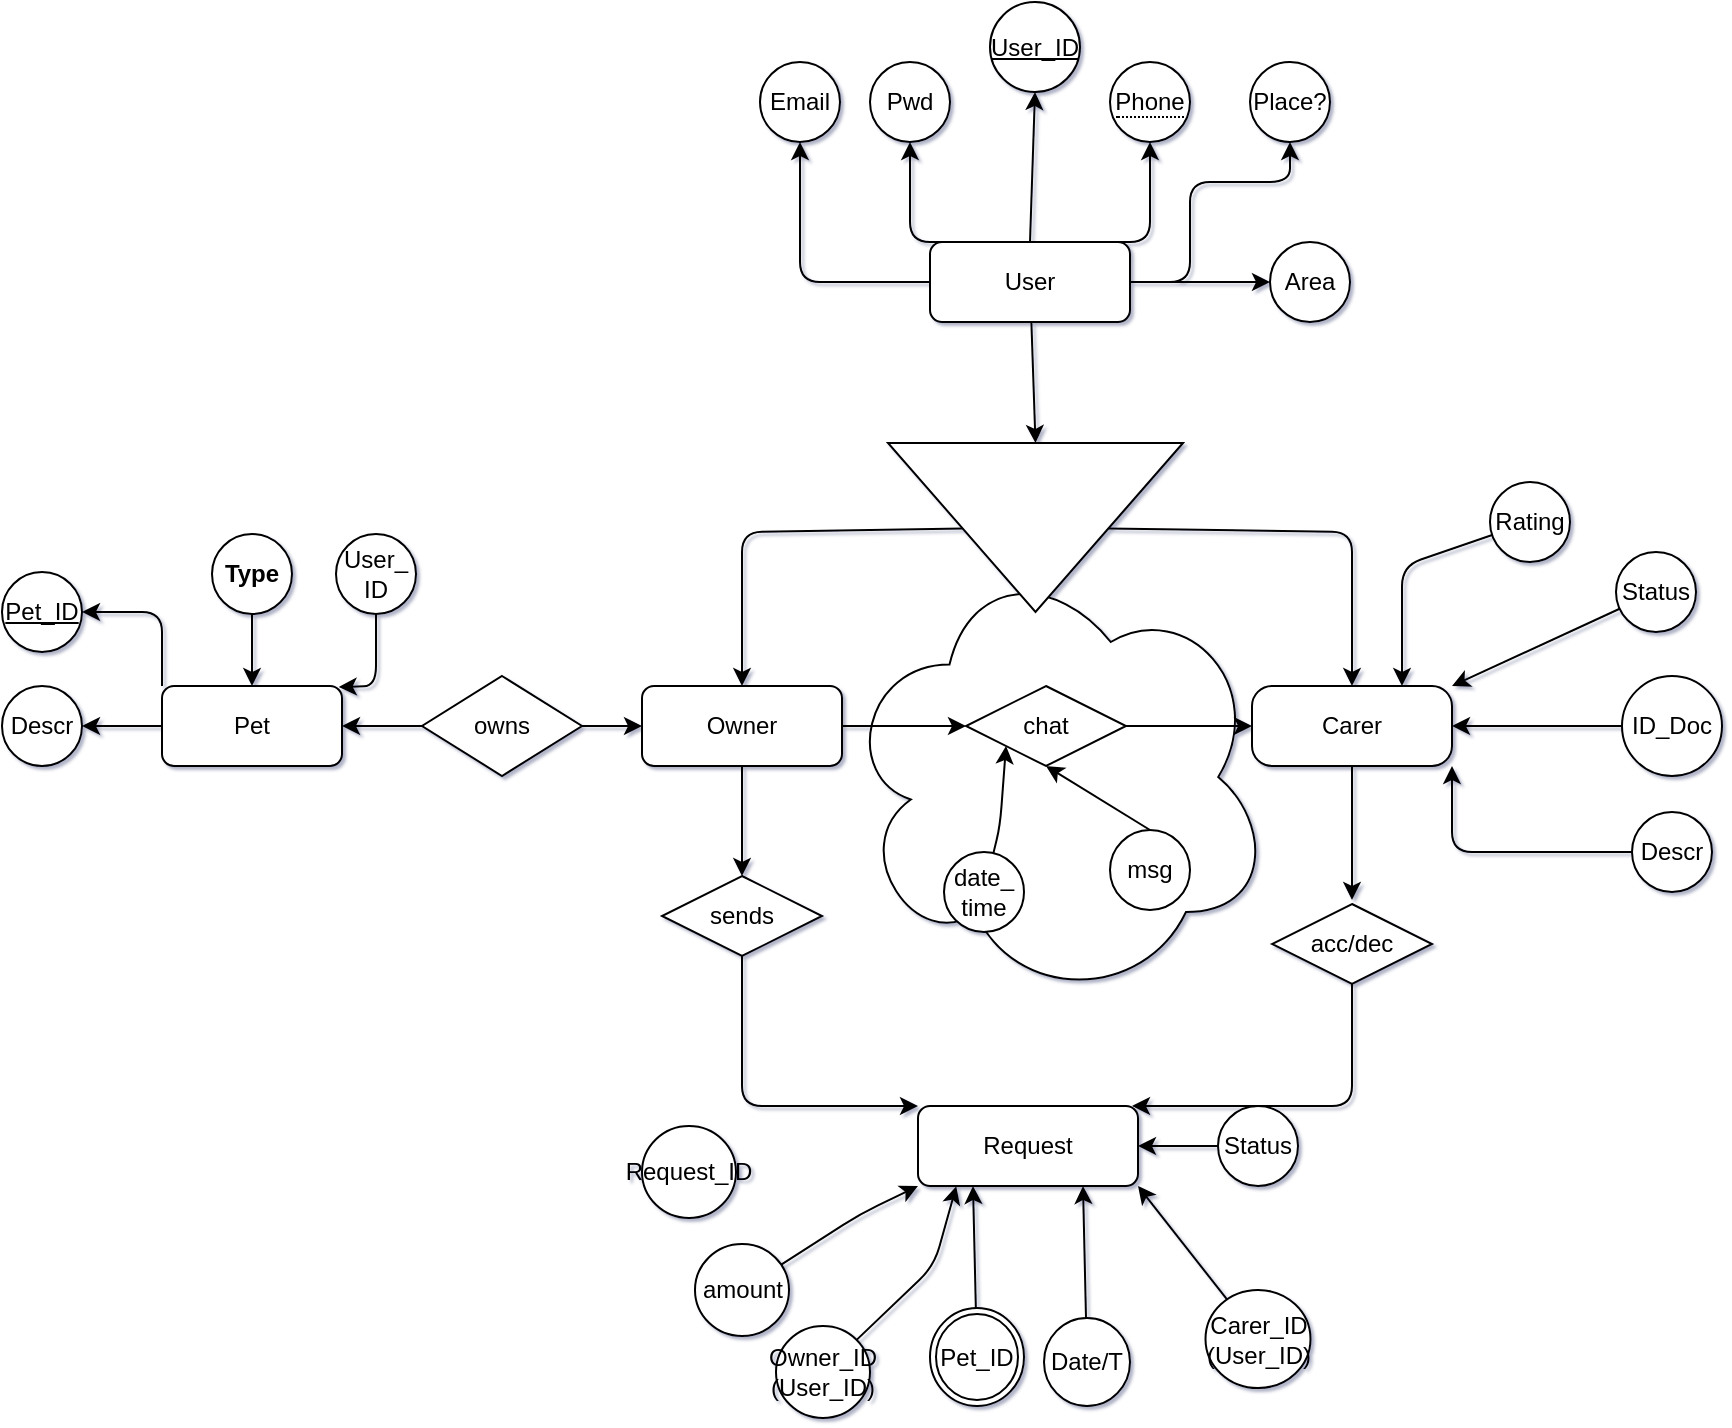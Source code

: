 <mxfile>
    <diagram id="95HTGVdv0aWo4XSOs8IV" name="Página-1">
        <mxGraphModel dx="1540" dy="322" grid="0" gridSize="10" guides="1" tooltips="1" connect="1" arrows="1" fold="1" page="0" pageScale="1" pageWidth="827" pageHeight="1169" background="none" math="0" shadow="1">
            <root>
                <mxCell id="0"/>
                <mxCell id="1" parent="0"/>
                <mxCell id="184" value="" style="ellipse;shape=cloud;whiteSpace=wrap;html=1;" parent="1" vertex="1">
                    <mxGeometry x="-174" y="994" width="215" height="225" as="geometry"/>
                </mxCell>
                <mxCell id="128" style="edgeStyle=none;html=1;entryX=0.5;entryY=0;entryDx=0;entryDy=0;" parent="1" source="73" target="83" edge="1">
                    <mxGeometry relative="1" as="geometry">
                        <Array as="points">
                            <mxPoint x="-224" y="984"/>
                        </Array>
                    </mxGeometry>
                </mxCell>
                <mxCell id="129" style="edgeStyle=none;html=1;entryX=0.5;entryY=0;entryDx=0;entryDy=0;" parent="1" source="73" target="87" edge="1">
                    <mxGeometry relative="1" as="geometry">
                        <Array as="points">
                            <mxPoint x="81" y="984"/>
                        </Array>
                    </mxGeometry>
                </mxCell>
                <mxCell id="73" value="" style="triangle;whiteSpace=wrap;html=1;rotation=90;" parent="1" vertex="1">
                    <mxGeometry x="-119.5" y="908" width="84.5" height="147.5" as="geometry"/>
                </mxCell>
                <mxCell id="75" style="edgeStyle=none;html=1;exitX=0.5;exitY=0;exitDx=0;exitDy=0;entryX=0.5;entryY=1;entryDx=0;entryDy=0;" parent="1" source="81" target="95" edge="1">
                    <mxGeometry relative="1" as="geometry"/>
                </mxCell>
                <mxCell id="76" style="edgeStyle=none;html=1;exitX=0.75;exitY=0;exitDx=0;exitDy=0;entryX=0.5;entryY=1;entryDx=0;entryDy=0;" parent="1" source="81" target="93" edge="1">
                    <mxGeometry relative="1" as="geometry">
                        <Array as="points">
                            <mxPoint x="-20" y="839"/>
                        </Array>
                    </mxGeometry>
                </mxCell>
                <mxCell id="77" style="edgeStyle=none;html=1;exitX=1;exitY=0.5;exitDx=0;exitDy=0;entryX=0.5;entryY=1;entryDx=0;entryDy=0;" parent="1" source="81" edge="1">
                    <mxGeometry relative="1" as="geometry">
                        <Array as="points">
                            <mxPoint y="859"/>
                            <mxPoint y="809"/>
                            <mxPoint x="50" y="809"/>
                        </Array>
                        <mxPoint x="50" y="789" as="targetPoint"/>
                    </mxGeometry>
                </mxCell>
                <mxCell id="78" style="edgeStyle=none;html=1;exitX=0.25;exitY=0;exitDx=0;exitDy=0;entryX=0.5;entryY=1;entryDx=0;entryDy=0;" parent="1" source="81" target="92" edge="1">
                    <mxGeometry relative="1" as="geometry">
                        <Array as="points">
                            <mxPoint x="-140" y="839"/>
                        </Array>
                    </mxGeometry>
                </mxCell>
                <mxCell id="79" style="edgeStyle=none;html=1;exitX=0;exitY=0.5;exitDx=0;exitDy=0;entryX=0.5;entryY=1;entryDx=0;entryDy=0;" parent="1" source="81" target="91" edge="1">
                    <mxGeometry relative="1" as="geometry">
                        <Array as="points">
                            <mxPoint x="-195" y="859"/>
                        </Array>
                    </mxGeometry>
                </mxCell>
                <mxCell id="80" style="edgeStyle=none;html=1;exitX=1;exitY=0.5;exitDx=0;exitDy=0;entryX=0;entryY=0.5;entryDx=0;entryDy=0;" parent="1" source="81" target="102" edge="1">
                    <mxGeometry relative="1" as="geometry"/>
                </mxCell>
                <mxCell id="130" style="edgeStyle=none;html=1;entryX=0;entryY=0.5;entryDx=0;entryDy=0;" parent="1" source="81" target="73" edge="1">
                    <mxGeometry relative="1" as="geometry"/>
                </mxCell>
                <mxCell id="81" value="User" style="rounded=1;whiteSpace=wrap;html=1;" parent="1" vertex="1">
                    <mxGeometry x="-130" y="839" width="100" height="40" as="geometry"/>
                </mxCell>
                <mxCell id="158" style="edgeStyle=none;html=1;entryX=0;entryY=0.5;entryDx=0;entryDy=0;" parent="1" source="83" target="152" edge="1">
                    <mxGeometry relative="1" as="geometry"/>
                </mxCell>
                <mxCell id="83" value="Owner" style="rounded=1;whiteSpace=wrap;html=1;" parent="1" vertex="1">
                    <mxGeometry x="-274" y="1061" width="100" height="40" as="geometry"/>
                </mxCell>
                <mxCell id="86" style="edgeStyle=none;html=1;exitX=0.5;exitY=1;exitDx=0;exitDy=0;" parent="1" source="87" edge="1">
                    <mxGeometry relative="1" as="geometry">
                        <mxPoint x="81" y="1168" as="targetPoint"/>
                    </mxGeometry>
                </mxCell>
                <mxCell id="87" value="Carer&lt;br&gt;" style="rounded=1;whiteSpace=wrap;html=1;arcSize=25;" parent="1" vertex="1">
                    <mxGeometry x="31" y="1061" width="100" height="40" as="geometry"/>
                </mxCell>
                <mxCell id="91" value="Email" style="ellipse;whiteSpace=wrap;html=1;" parent="1" vertex="1">
                    <mxGeometry x="-215" y="749" width="40" height="40" as="geometry"/>
                </mxCell>
                <mxCell id="92" value="Pwd&lt;br&gt;" style="ellipse;whiteSpace=wrap;html=1;" parent="1" vertex="1">
                    <mxGeometry x="-160" y="749" width="40" height="40" as="geometry"/>
                </mxCell>
                <mxCell id="93" value="&lt;span style=&quot;border-bottom: 1px dotted&quot;&gt;Phone&lt;/span&gt;" style="ellipse;whiteSpace=wrap;html=1;align=center;" parent="1" vertex="1">
                    <mxGeometry x="-40" y="749" width="40" height="40" as="geometry"/>
                </mxCell>
                <mxCell id="95" value="User_ID" style="ellipse;whiteSpace=wrap;html=1;align=center;fontStyle=4;" parent="1" vertex="1">
                    <mxGeometry x="-100" y="719" width="45" height="45" as="geometry"/>
                </mxCell>
                <mxCell id="97" style="edgeStyle=none;html=1;" parent="1" source="98" target="105" edge="1">
                    <mxGeometry relative="1" as="geometry"/>
                </mxCell>
                <mxCell id="167" style="edgeStyle=none;html=1;exitX=0;exitY=0;exitDx=0;exitDy=0;entryX=1;entryY=0.5;entryDx=0;entryDy=0;" parent="1" source="98" target="145" edge="1">
                    <mxGeometry relative="1" as="geometry">
                        <Array as="points">
                            <mxPoint x="-514" y="1024"/>
                        </Array>
                    </mxGeometry>
                </mxCell>
                <mxCell id="98" value="Pet" style="rounded=1;whiteSpace=wrap;html=1;" parent="1" vertex="1">
                    <mxGeometry x="-514" y="1061" width="90" height="40" as="geometry"/>
                </mxCell>
                <mxCell id="99" style="edgeStyle=none;html=1;entryX=1;entryY=0.5;entryDx=0;entryDy=0;" parent="1" target="98" edge="1">
                    <mxGeometry relative="1" as="geometry">
                        <mxPoint x="-374" y="1081" as="sourcePoint"/>
                    </mxGeometry>
                </mxCell>
                <mxCell id="100" style="edgeStyle=none;html=1;exitX=1;exitY=0.5;exitDx=0;exitDy=0;entryX=0;entryY=0.5;entryDx=0;entryDy=0;" parent="1" source="101" target="83" edge="1">
                    <mxGeometry relative="1" as="geometry">
                        <mxPoint x="-294" y="1081" as="sourcePoint"/>
                    </mxGeometry>
                </mxCell>
                <mxCell id="101" value="owns" style="rhombus;whiteSpace=wrap;html=1;" parent="1" vertex="1">
                    <mxGeometry x="-384" y="1056" width="80" height="50" as="geometry"/>
                </mxCell>
                <mxCell id="102" value="Area" style="ellipse;whiteSpace=wrap;html=1;" parent="1" vertex="1">
                    <mxGeometry x="40" y="839" width="40" height="40" as="geometry"/>
                </mxCell>
                <mxCell id="172" style="edgeStyle=none;html=1;entryX=1;entryY=0.5;entryDx=0;entryDy=0;" parent="1" source="103" target="87" edge="1">
                    <mxGeometry relative="1" as="geometry"/>
                </mxCell>
                <mxCell id="103" value="ID_Doc&lt;br&gt;" style="ellipse;whiteSpace=wrap;html=1;" parent="1" vertex="1">
                    <mxGeometry x="216" y="1056" width="50" height="50" as="geometry"/>
                </mxCell>
                <mxCell id="105" value="Descr&lt;br&gt;" style="ellipse;whiteSpace=wrap;html=1;" parent="1" vertex="1">
                    <mxGeometry x="-594" y="1061" width="40" height="40" as="geometry"/>
                </mxCell>
                <mxCell id="108" style="edgeStyle=none;html=1;exitX=0.5;exitY=1;exitDx=0;exitDy=0;entryX=0.5;entryY=0;entryDx=0;entryDy=0;" parent="1" source="83" target="120" edge="1">
                    <mxGeometry relative="1" as="geometry">
                        <mxPoint x="-219.765" y="1512" as="targetPoint"/>
                        <mxPoint x="-220" y="1432" as="sourcePoint"/>
                    </mxGeometry>
                </mxCell>
                <mxCell id="119" style="edgeStyle=none;html=1;entryX=0;entryY=0;entryDx=0;entryDy=0;" parent="1" source="120" target="124" edge="1">
                    <mxGeometry relative="1" as="geometry">
                        <mxPoint x="-87" y="1345" as="targetPoint"/>
                        <Array as="points">
                            <mxPoint x="-224" y="1271"/>
                        </Array>
                    </mxGeometry>
                </mxCell>
                <mxCell id="120" value="sends" style="rhombus;whiteSpace=wrap;html=1;" parent="1" vertex="1">
                    <mxGeometry x="-264" y="1156" width="80" height="40" as="geometry"/>
                </mxCell>
                <mxCell id="124" value="Request" style="rounded=1;whiteSpace=wrap;html=1;" parent="1" vertex="1">
                    <mxGeometry x="-136" y="1271" width="110" height="40" as="geometry"/>
                </mxCell>
                <mxCell id="174" style="edgeStyle=none;html=1;entryX=0.75;entryY=1;entryDx=0;entryDy=0;" parent="1" source="126" target="124" edge="1">
                    <mxGeometry relative="1" as="geometry"/>
                </mxCell>
                <mxCell id="126" value="Date/T" style="ellipse;whiteSpace=wrap;html=1;" parent="1" vertex="1">
                    <mxGeometry x="-73" y="1377" width="43" height="44" as="geometry"/>
                </mxCell>
                <mxCell id="173" style="edgeStyle=none;html=1;entryX=0;entryY=1;entryDx=0;entryDy=0;" parent="1" source="127" target="124" edge="1">
                    <mxGeometry relative="1" as="geometry">
                        <Array as="points">
                            <mxPoint x="-165" y="1325"/>
                        </Array>
                    </mxGeometry>
                </mxCell>
                <mxCell id="127" value="amount" style="ellipse;whiteSpace=wrap;html=1;" parent="1" vertex="1">
                    <mxGeometry x="-247.5" y="1340" width="47" height="46" as="geometry"/>
                </mxCell>
                <mxCell id="131" value="Place?" style="ellipse;whiteSpace=wrap;html=1;" parent="1" vertex="1">
                    <mxGeometry x="30" y="749" width="40" height="40" as="geometry"/>
                </mxCell>
                <mxCell id="171" style="edgeStyle=none;html=1;entryX=1;entryY=0;entryDx=0;entryDy=0;" parent="1" source="132" target="87" edge="1">
                    <mxGeometry relative="1" as="geometry">
                        <Array as="points"/>
                    </mxGeometry>
                </mxCell>
                <mxCell id="132" value="Status" style="ellipse;whiteSpace=wrap;html=1;" parent="1" vertex="1">
                    <mxGeometry x="213" y="994" width="40" height="40" as="geometry"/>
                </mxCell>
                <mxCell id="175" style="edgeStyle=none;html=1;entryX=1;entryY=0.5;entryDx=0;entryDy=0;" parent="1" source="134" target="124" edge="1">
                    <mxGeometry relative="1" as="geometry"/>
                </mxCell>
                <mxCell id="134" value="Status" style="ellipse;whiteSpace=wrap;html=1;" parent="1" vertex="1">
                    <mxGeometry x="14" y="1271" width="40" height="40" as="geometry"/>
                </mxCell>
                <mxCell id="168" style="edgeStyle=none;html=1;exitX=0.5;exitY=1;exitDx=0;exitDy=0;entryX=0.5;entryY=0;entryDx=0;entryDy=0;" parent="1" source="136" target="98" edge="1">
                    <mxGeometry relative="1" as="geometry"/>
                </mxCell>
                <mxCell id="136" value="Type" style="ellipse;whiteSpace=wrap;html=1;fontStyle=1" parent="1" vertex="1">
                    <mxGeometry x="-489" y="985" width="40" height="40" as="geometry"/>
                </mxCell>
                <mxCell id="169" style="edgeStyle=none;html=1;entryX=0.75;entryY=0;entryDx=0;entryDy=0;" parent="1" source="137" target="87" edge="1">
                    <mxGeometry relative="1" as="geometry">
                        <Array as="points">
                            <mxPoint x="106" y="1001"/>
                        </Array>
                    </mxGeometry>
                </mxCell>
                <mxCell id="137" value="Rating" style="ellipse;whiteSpace=wrap;html=1;" parent="1" vertex="1">
                    <mxGeometry x="150" y="959" width="40" height="40" as="geometry"/>
                </mxCell>
                <mxCell id="142" style="edgeStyle=none;html=1;" parent="1" source="141" edge="1">
                    <mxGeometry relative="1" as="geometry">
                        <mxPoint x="-29" y="1271" as="targetPoint"/>
                        <Array as="points">
                            <mxPoint x="81" y="1271"/>
                        </Array>
                    </mxGeometry>
                </mxCell>
                <mxCell id="141" value="acc/dec" style="rhombus;whiteSpace=wrap;html=1;" parent="1" vertex="1">
                    <mxGeometry x="41" y="1170" width="80" height="40" as="geometry"/>
                </mxCell>
                <mxCell id="149" style="edgeStyle=none;html=1;entryX=0.25;entryY=1;entryDx=0;entryDy=0;" parent="1" source="143" target="124" edge="1">
                    <mxGeometry relative="1" as="geometry"/>
                </mxCell>
                <mxCell id="143" value="Pet_ID" style="ellipse;shape=doubleEllipse;margin=3;whiteSpace=wrap;html=1;align=center;" parent="1" vertex="1">
                    <mxGeometry x="-130" y="1372" width="47" height="49" as="geometry"/>
                </mxCell>
                <mxCell id="145" value="&lt;u&gt;Pet_ID&lt;/u&gt;" style="ellipse;whiteSpace=wrap;html=1;" parent="1" vertex="1">
                    <mxGeometry x="-594" y="1004" width="40" height="40" as="geometry"/>
                </mxCell>
                <mxCell id="148" style="edgeStyle=none;html=1;entryX=1;entryY=1;entryDx=0;entryDy=0;" parent="1" source="147" target="87" edge="1">
                    <mxGeometry relative="1" as="geometry">
                        <Array as="points">
                            <mxPoint x="131" y="1144"/>
                        </Array>
                    </mxGeometry>
                </mxCell>
                <mxCell id="147" value="Descr&lt;br&gt;" style="ellipse;whiteSpace=wrap;html=1;" parent="1" vertex="1">
                    <mxGeometry x="221" y="1124" width="40" height="40" as="geometry"/>
                </mxCell>
                <mxCell id="159" style="edgeStyle=none;html=1;" parent="1" source="152" target="87" edge="1">
                    <mxGeometry relative="1" as="geometry"/>
                </mxCell>
                <mxCell id="152" value="chat" style="rhombus;whiteSpace=wrap;html=1;" parent="1" vertex="1">
                    <mxGeometry x="-112" y="1061" width="80" height="40" as="geometry"/>
                </mxCell>
                <mxCell id="154" style="edgeStyle=none;html=1;entryX=0.5;entryY=1;entryDx=0;entryDy=0;exitX=0.5;exitY=0;exitDx=0;exitDy=0;" parent="1" source="160" target="152" edge="1">
                    <mxGeometry relative="1" as="geometry">
                        <mxPoint x="-39.773" y="1135.824" as="sourcePoint"/>
                    </mxGeometry>
                </mxCell>
                <mxCell id="160" value="msg" style="ellipse;whiteSpace=wrap;html=1;" parent="1" vertex="1">
                    <mxGeometry x="-40" y="1133" width="40" height="40" as="geometry"/>
                </mxCell>
                <mxCell id="162" style="edgeStyle=none;html=1;entryX=0;entryY=1;entryDx=0;entryDy=0;" parent="1" source="161" target="152" edge="1">
                    <mxGeometry relative="1" as="geometry">
                        <Array as="points">
                            <mxPoint x="-95" y="1131"/>
                        </Array>
                    </mxGeometry>
                </mxCell>
                <mxCell id="161" value="date_&lt;br&gt;time" style="ellipse;whiteSpace=wrap;html=1;" parent="1" vertex="1">
                    <mxGeometry x="-123" y="1144" width="40" height="40" as="geometry"/>
                </mxCell>
                <mxCell id="166" style="edgeStyle=none;html=1;entryX=0.982;entryY=0.012;entryDx=0;entryDy=0;entryPerimeter=0;" parent="1" source="165" target="98" edge="1">
                    <mxGeometry relative="1" as="geometry">
                        <Array as="points">
                            <mxPoint x="-407" y="1061"/>
                        </Array>
                    </mxGeometry>
                </mxCell>
                <mxCell id="165" value="User_&lt;br&gt;ID" style="ellipse;whiteSpace=wrap;html=1;" parent="1" vertex="1">
                    <mxGeometry x="-427" y="985" width="40" height="40" as="geometry"/>
                </mxCell>
                <mxCell id="182" style="edgeStyle=none;html=1;entryX=1;entryY=1;entryDx=0;entryDy=0;endArrow=classic;endFill=1;" parent="1" source="181" target="124" edge="1">
                    <mxGeometry relative="1" as="geometry"/>
                </mxCell>
                <mxCell id="181" value="Carer_ID&lt;br&gt;(User_ID)" style="ellipse;whiteSpace=wrap;html=1;" parent="1" vertex="1">
                    <mxGeometry x="7.75" y="1363" width="52.5" height="49" as="geometry"/>
                </mxCell>
                <mxCell id="186" style="edgeStyle=none;html=1;entryX=0.174;entryY=1.004;entryDx=0;entryDy=0;entryPerimeter=0;" edge="1" parent="1" source="185" target="124">
                    <mxGeometry relative="1" as="geometry">
                        <Array as="points">
                            <mxPoint x="-128" y="1351"/>
                        </Array>
                    </mxGeometry>
                </mxCell>
                <mxCell id="185" value="Owner_ID&lt;br&gt;(User_ID)" style="ellipse;whiteSpace=wrap;html=1;" vertex="1" parent="1">
                    <mxGeometry x="-207" y="1381" width="47" height="46" as="geometry"/>
                </mxCell>
                <mxCell id="187" value="Request_ID&lt;br&gt;" style="ellipse;whiteSpace=wrap;html=1;" vertex="1" parent="1">
                    <mxGeometry x="-274" y="1281" width="47" height="46" as="geometry"/>
                </mxCell>
            </root>
        </mxGraphModel>
    </diagram>
</mxfile>